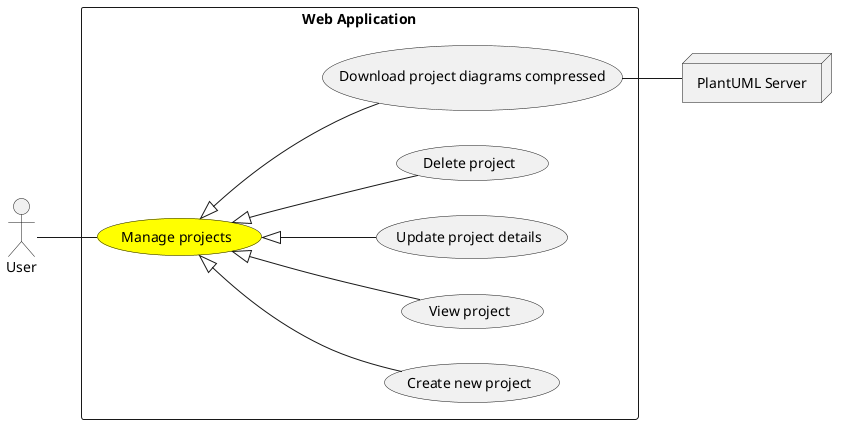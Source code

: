 @startuml

left to right direction

actor "User" as User
node "PlantUML Server" as PlantUMLServer

rectangle "Web Application" {
    usecase "Manage projects" as ManageProjects #Yellow
    usecase "Create new project" as CreateNewProject
    usecase "View project" as ViewProject
    usecase "Update project details" as UpdateProjectDetails
    usecase "Delete project" as DeleteProject
    usecase "Download project diagrams compressed" as DownloadProjectDiagrams

}

User -- ManageProjects

ManageProjects <|-- CreateNewProject
ManageProjects <|-- ViewProject
ManageProjects <|-- UpdateProjectDetails
ManageProjects <|-- DeleteProject
ManageProjects <|-- DownloadProjectDiagrams

DownloadProjectDiagrams -- PlantUMLServer
@enduml
